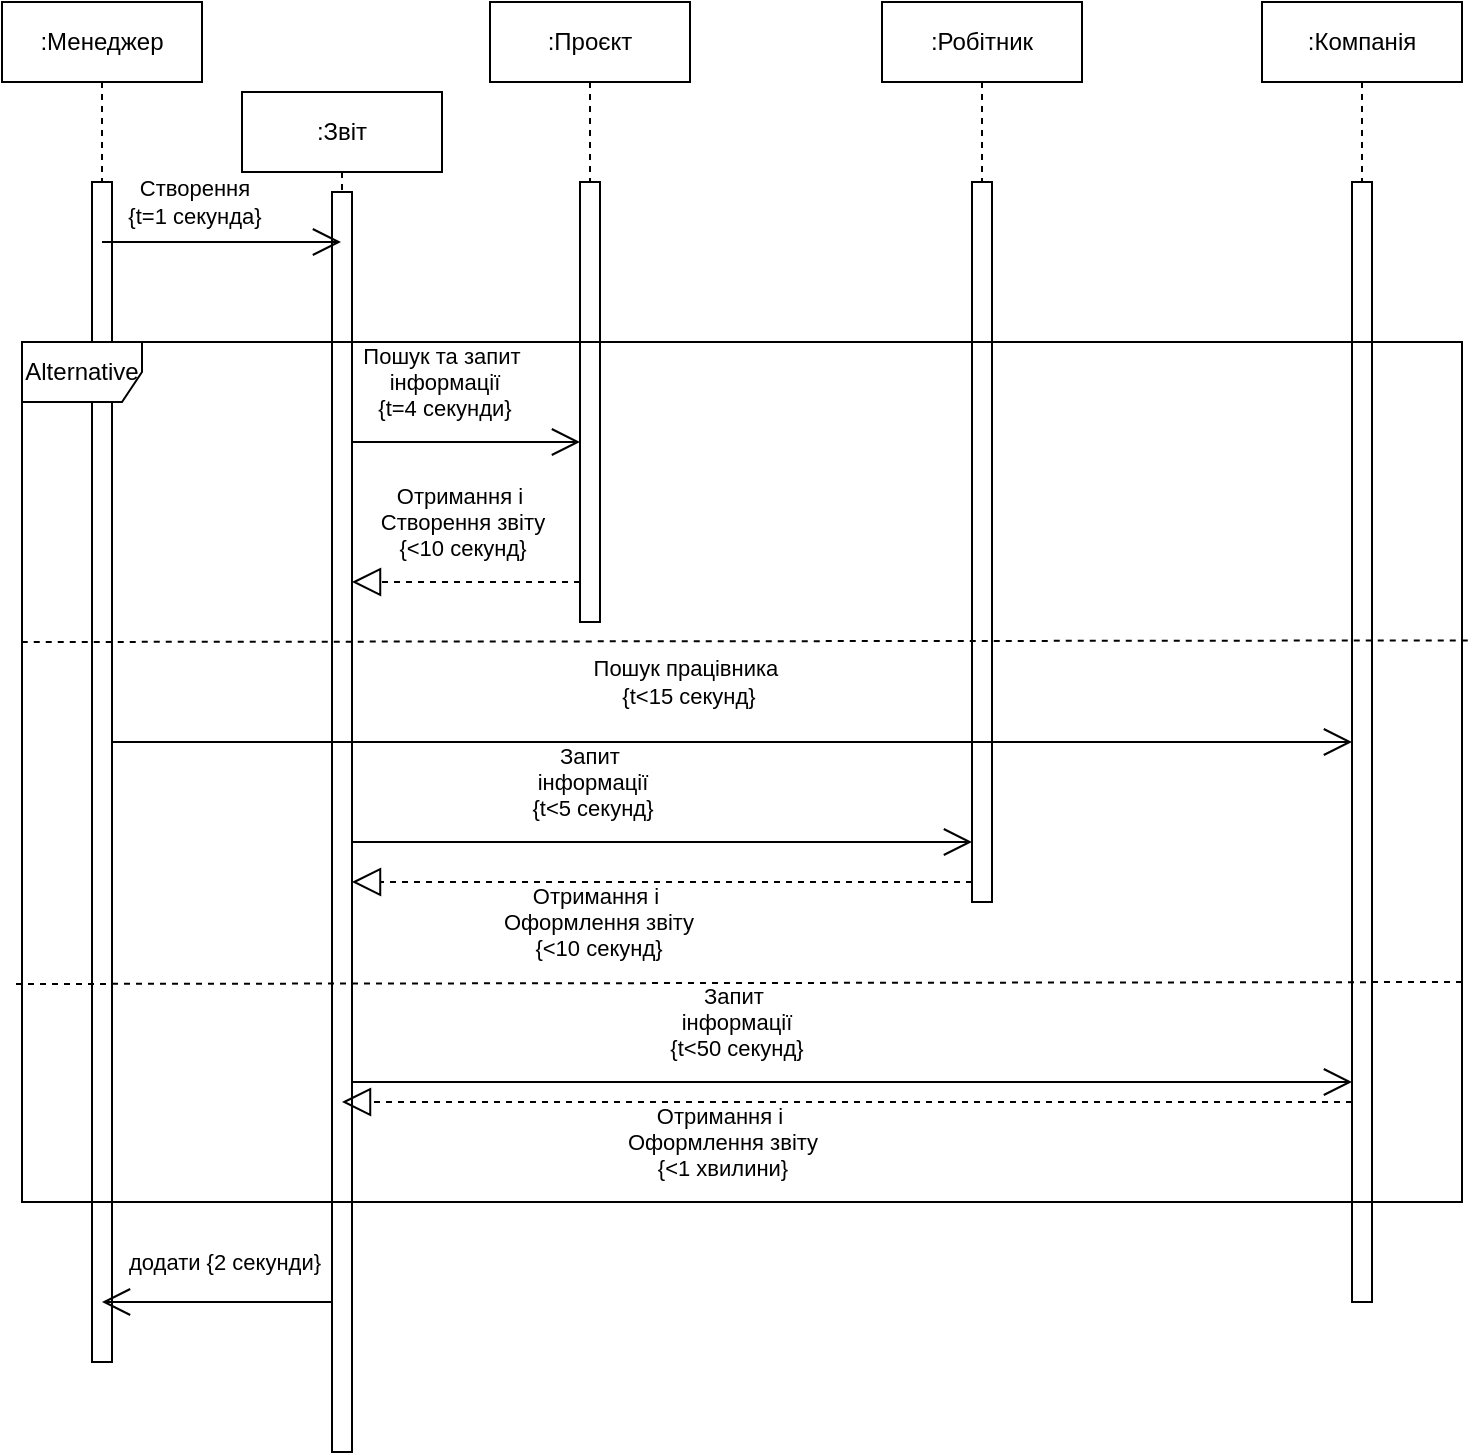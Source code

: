 <mxfile version="24.3.1" type="github">
  <diagram name="Сторінка-1" id="ZnFWtZYvFe9aqEBrCpGH">
    <mxGraphModel dx="1500" dy="757" grid="1" gridSize="10" guides="1" tooltips="1" connect="1" arrows="1" fold="1" page="1" pageScale="1" pageWidth="827" pageHeight="1169" math="0" shadow="0">
      <root>
        <mxCell id="0" />
        <mxCell id="1" parent="0" />
        <mxCell id="QRCtdJCTEQNHworazBfF-2" value=":Менеджер" style="shape=umlLifeline;perimeter=lifelinePerimeter;whiteSpace=wrap;html=1;container=1;dropTarget=0;collapsible=0;recursiveResize=0;outlineConnect=0;portConstraint=eastwest;newEdgeStyle={&quot;curved&quot;:0,&quot;rounded&quot;:0};" vertex="1" parent="1">
          <mxGeometry x="70" y="200" width="100" height="680" as="geometry" />
        </mxCell>
        <mxCell id="QRCtdJCTEQNHworazBfF-3" value="" style="html=1;points=[[0,0,0,0,5],[0,1,0,0,-5],[1,0,0,0,5],[1,1,0,0,-5]];perimeter=orthogonalPerimeter;outlineConnect=0;targetShapes=umlLifeline;portConstraint=eastwest;newEdgeStyle={&quot;curved&quot;:0,&quot;rounded&quot;:0};" vertex="1" parent="QRCtdJCTEQNHworazBfF-2">
          <mxGeometry x="45" y="90" width="10" height="590" as="geometry" />
        </mxCell>
        <mxCell id="QRCtdJCTEQNHworazBfF-4" value=":Робітник" style="shape=umlLifeline;perimeter=lifelinePerimeter;whiteSpace=wrap;html=1;container=1;dropTarget=0;collapsible=0;recursiveResize=0;outlineConnect=0;portConstraint=eastwest;newEdgeStyle={&quot;curved&quot;:0,&quot;rounded&quot;:0};" vertex="1" parent="1">
          <mxGeometry x="510" y="200" width="100" height="450" as="geometry" />
        </mxCell>
        <mxCell id="QRCtdJCTEQNHworazBfF-5" value="" style="html=1;points=[[0,0,0,0,5],[0,1,0,0,-5],[1,0,0,0,5],[1,1,0,0,-5]];perimeter=orthogonalPerimeter;outlineConnect=0;targetShapes=umlLifeline;portConstraint=eastwest;newEdgeStyle={&quot;curved&quot;:0,&quot;rounded&quot;:0};" vertex="1" parent="QRCtdJCTEQNHworazBfF-4">
          <mxGeometry x="45" y="90" width="10" height="360" as="geometry" />
        </mxCell>
        <mxCell id="QRCtdJCTEQNHworazBfF-6" value=":Компанія" style="shape=umlLifeline;perimeter=lifelinePerimeter;whiteSpace=wrap;html=1;container=1;dropTarget=0;collapsible=0;recursiveResize=0;outlineConnect=0;portConstraint=eastwest;newEdgeStyle={&quot;curved&quot;:0,&quot;rounded&quot;:0};" vertex="1" parent="1">
          <mxGeometry x="700" y="200" width="100" height="650" as="geometry" />
        </mxCell>
        <mxCell id="QRCtdJCTEQNHworazBfF-7" value="" style="html=1;points=[[0,0,0,0,5],[0,1,0,0,-5],[1,0,0,0,5],[1,1,0,0,-5]];perimeter=orthogonalPerimeter;outlineConnect=0;targetShapes=umlLifeline;portConstraint=eastwest;newEdgeStyle={&quot;curved&quot;:0,&quot;rounded&quot;:0};" vertex="1" parent="QRCtdJCTEQNHworazBfF-6">
          <mxGeometry x="45" y="90" width="10" height="560" as="geometry" />
        </mxCell>
        <mxCell id="QRCtdJCTEQNHworazBfF-8" value=":Проєкт" style="shape=umlLifeline;perimeter=lifelinePerimeter;whiteSpace=wrap;html=1;container=1;dropTarget=0;collapsible=0;recursiveResize=0;outlineConnect=0;portConstraint=eastwest;newEdgeStyle={&quot;curved&quot;:0,&quot;rounded&quot;:0};" vertex="1" parent="1">
          <mxGeometry x="314" y="200" width="100" height="310" as="geometry" />
        </mxCell>
        <mxCell id="QRCtdJCTEQNHworazBfF-9" value="" style="html=1;points=[[0,0,0,0,5],[0,1,0,0,-5],[1,0,0,0,5],[1,1,0,0,-5]];perimeter=orthogonalPerimeter;outlineConnect=0;targetShapes=umlLifeline;portConstraint=eastwest;newEdgeStyle={&quot;curved&quot;:0,&quot;rounded&quot;:0};" vertex="1" parent="QRCtdJCTEQNHworazBfF-8">
          <mxGeometry x="45" y="90" width="10" height="220" as="geometry" />
        </mxCell>
        <mxCell id="QRCtdJCTEQNHworazBfF-10" value=":Звіт" style="shape=umlLifeline;perimeter=lifelinePerimeter;whiteSpace=wrap;html=1;container=1;dropTarget=0;collapsible=0;recursiveResize=0;outlineConnect=0;portConstraint=eastwest;newEdgeStyle={&quot;curved&quot;:0,&quot;rounded&quot;:0};" vertex="1" parent="1">
          <mxGeometry x="190" y="245" width="100" height="680" as="geometry" />
        </mxCell>
        <mxCell id="QRCtdJCTEQNHworazBfF-11" value="" style="html=1;points=[[0,0,0,0,5],[0,1,0,0,-5],[1,0,0,0,5],[1,1,0,0,-5]];perimeter=orthogonalPerimeter;outlineConnect=0;targetShapes=umlLifeline;portConstraint=eastwest;newEdgeStyle={&quot;curved&quot;:0,&quot;rounded&quot;:0};" vertex="1" parent="QRCtdJCTEQNHworazBfF-10">
          <mxGeometry x="45" y="50" width="10" height="630" as="geometry" />
        </mxCell>
        <mxCell id="QRCtdJCTEQNHworazBfF-13" value="Alternative" style="shape=umlFrame;whiteSpace=wrap;html=1;pointerEvents=0;" vertex="1" parent="1">
          <mxGeometry x="80" y="370" width="720" height="430" as="geometry" />
        </mxCell>
        <mxCell id="QRCtdJCTEQNHworazBfF-15" value="" style="html=1;verticalAlign=bottom;endArrow=none;dashed=1;endSize=8;curved=0;rounded=0;endFill=0;exitX=1.004;exitY=0.347;exitDx=0;exitDy=0;exitPerimeter=0;" edge="1" parent="1" source="QRCtdJCTEQNHworazBfF-13">
          <mxGeometry relative="1" as="geometry">
            <mxPoint x="160" y="520" as="sourcePoint" />
            <mxPoint x="80" y="520" as="targetPoint" />
          </mxGeometry>
        </mxCell>
        <mxCell id="QRCtdJCTEQNHworazBfF-16" value="" style="endArrow=open;endFill=1;endSize=12;html=1;rounded=0;" edge="1" parent="1" source="QRCtdJCTEQNHworazBfF-2" target="QRCtdJCTEQNHworazBfF-10">
          <mxGeometry width="160" relative="1" as="geometry">
            <mxPoint x="119.548" y="330" as="sourcePoint" />
            <mxPoint x="235" y="330" as="targetPoint" />
            <Array as="points">
              <mxPoint x="170" y="320" />
            </Array>
          </mxGeometry>
        </mxCell>
        <mxCell id="QRCtdJCTEQNHworazBfF-17" value="Створення&lt;div&gt;{t=1 секунда}&lt;/div&gt;" style="edgeLabel;html=1;align=center;verticalAlign=middle;resizable=0;points=[];" vertex="1" connectable="0" parent="QRCtdJCTEQNHworazBfF-16">
          <mxGeometry x="-0.241" y="-1" relative="1" as="geometry">
            <mxPoint y="-21" as="offset" />
          </mxGeometry>
        </mxCell>
        <mxCell id="QRCtdJCTEQNHworazBfF-18" value="" style="endArrow=open;endFill=1;endSize=12;html=1;rounded=0;" edge="1" parent="1" source="QRCtdJCTEQNHworazBfF-11" target="QRCtdJCTEQNHworazBfF-2">
          <mxGeometry width="160" relative="1" as="geometry">
            <mxPoint x="310" y="610" as="sourcePoint" />
            <mxPoint x="470" y="610" as="targetPoint" />
            <Array as="points">
              <mxPoint x="180" y="850" />
            </Array>
          </mxGeometry>
        </mxCell>
        <mxCell id="QRCtdJCTEQNHworazBfF-19" value="додати {2 секунди}" style="edgeLabel;html=1;align=center;verticalAlign=middle;resizable=0;points=[];" vertex="1" connectable="0" parent="QRCtdJCTEQNHworazBfF-18">
          <mxGeometry x="0.279" y="1" relative="1" as="geometry">
            <mxPoint x="19" y="-21" as="offset" />
          </mxGeometry>
        </mxCell>
        <mxCell id="QRCtdJCTEQNHworazBfF-20" value="" style="html=1;verticalAlign=bottom;endArrow=none;dashed=1;endSize=8;curved=0;rounded=0;endFill=0;exitX=1.004;exitY=0.347;exitDx=0;exitDy=0;exitPerimeter=0;" edge="1" parent="1">
          <mxGeometry relative="1" as="geometry">
            <mxPoint x="800" y="690" as="sourcePoint" />
            <mxPoint x="77" y="691" as="targetPoint" />
          </mxGeometry>
        </mxCell>
        <mxCell id="QRCtdJCTEQNHworazBfF-21" value="" style="endArrow=open;endFill=1;endSize=12;html=1;rounded=0;" edge="1" parent="1" source="QRCtdJCTEQNHworazBfF-11" target="QRCtdJCTEQNHworazBfF-9">
          <mxGeometry width="160" relative="1" as="geometry">
            <mxPoint x="240" y="420" as="sourcePoint" />
            <mxPoint x="355" y="420" as="targetPoint" />
            <Array as="points">
              <mxPoint x="290" y="420" />
            </Array>
          </mxGeometry>
        </mxCell>
        <mxCell id="QRCtdJCTEQNHworazBfF-22" value="Пошук та запит&amp;nbsp;&lt;div&gt;інформації&lt;div&gt;{t=4 секунди}&lt;/div&gt;&lt;/div&gt;" style="edgeLabel;html=1;align=center;verticalAlign=middle;resizable=0;points=[];" vertex="1" connectable="0" parent="QRCtdJCTEQNHworazBfF-21">
          <mxGeometry x="-0.241" y="-1" relative="1" as="geometry">
            <mxPoint x="2" y="-31" as="offset" />
          </mxGeometry>
        </mxCell>
        <mxCell id="QRCtdJCTEQNHworazBfF-24" value="" style="endArrow=block;dashed=1;endFill=0;endSize=12;html=1;rounded=0;" edge="1" parent="1" source="QRCtdJCTEQNHworazBfF-9" target="QRCtdJCTEQNHworazBfF-11">
          <mxGeometry width="160" relative="1" as="geometry">
            <mxPoint x="310" y="440" as="sourcePoint" />
            <mxPoint x="470" y="440" as="targetPoint" />
            <Array as="points">
              <mxPoint x="310" y="490" />
            </Array>
          </mxGeometry>
        </mxCell>
        <mxCell id="QRCtdJCTEQNHworazBfF-25" value="Отримання і&amp;nbsp;&lt;div&gt;Створення звіту&lt;/div&gt;&lt;div&gt;{&amp;lt;10 секунд}&lt;/div&gt;" style="edgeLabel;html=1;align=center;verticalAlign=middle;resizable=0;points=[];" vertex="1" connectable="0" parent="QRCtdJCTEQNHworazBfF-24">
          <mxGeometry x="0.312" y="-2" relative="1" as="geometry">
            <mxPoint x="16" y="-28" as="offset" />
          </mxGeometry>
        </mxCell>
        <mxCell id="QRCtdJCTEQNHworazBfF-26" value="" style="endArrow=open;endFill=1;endSize=12;html=1;rounded=0;" edge="1" parent="1" source="QRCtdJCTEQNHworazBfF-3" target="QRCtdJCTEQNHworazBfF-7">
          <mxGeometry width="160" relative="1" as="geometry">
            <mxPoint x="130" y="570" as="sourcePoint" />
            <mxPoint x="244" y="570" as="targetPoint" />
            <Array as="points">
              <mxPoint x="165" y="570" />
              <mxPoint x="175" y="570" />
            </Array>
          </mxGeometry>
        </mxCell>
        <mxCell id="QRCtdJCTEQNHworazBfF-27" value="Пошук працівника&amp;nbsp;&lt;div&gt;&lt;div&gt;{t&amp;lt;15 секунд}&lt;/div&gt;&lt;/div&gt;" style="edgeLabel;html=1;align=center;verticalAlign=middle;resizable=0;points=[];" vertex="1" connectable="0" parent="QRCtdJCTEQNHworazBfF-26">
          <mxGeometry x="-0.241" y="-1" relative="1" as="geometry">
            <mxPoint x="52" y="-31" as="offset" />
          </mxGeometry>
        </mxCell>
        <mxCell id="QRCtdJCTEQNHworazBfF-28" value="" style="endArrow=open;endFill=1;endSize=12;html=1;rounded=0;" edge="1" parent="1" source="QRCtdJCTEQNHworazBfF-11" target="QRCtdJCTEQNHworazBfF-5">
          <mxGeometry width="160" relative="1" as="geometry">
            <mxPoint x="270" y="620" as="sourcePoint" />
            <mxPoint x="384" y="620" as="targetPoint" />
            <Array as="points">
              <mxPoint x="315" y="620" />
            </Array>
          </mxGeometry>
        </mxCell>
        <mxCell id="QRCtdJCTEQNHworazBfF-29" value="Запит&amp;nbsp;&lt;div&gt;інформації&lt;div&gt;{t&amp;lt;5 секунд}&lt;/div&gt;&lt;/div&gt;" style="edgeLabel;html=1;align=center;verticalAlign=middle;resizable=0;points=[];" vertex="1" connectable="0" parent="QRCtdJCTEQNHworazBfF-28">
          <mxGeometry x="-0.241" y="-1" relative="1" as="geometry">
            <mxPoint x="2" y="-31" as="offset" />
          </mxGeometry>
        </mxCell>
        <mxCell id="QRCtdJCTEQNHworazBfF-31" value="" style="endArrow=block;dashed=1;endFill=0;endSize=12;html=1;rounded=0;" edge="1" parent="1" source="QRCtdJCTEQNHworazBfF-5" target="QRCtdJCTEQNHworazBfF-11">
          <mxGeometry width="160" relative="1" as="geometry">
            <mxPoint x="544" y="640" as="sourcePoint" />
            <mxPoint x="430" y="640" as="targetPoint" />
            <Array as="points">
              <mxPoint x="495" y="640" />
            </Array>
          </mxGeometry>
        </mxCell>
        <mxCell id="QRCtdJCTEQNHworazBfF-32" value="Отримання і&amp;nbsp;&lt;div&gt;Оформлення звіту&lt;/div&gt;&lt;div&gt;{&amp;lt;10 секунд}&lt;/div&gt;" style="edgeLabel;html=1;align=center;verticalAlign=middle;resizable=0;points=[];" vertex="1" connectable="0" parent="QRCtdJCTEQNHworazBfF-31">
          <mxGeometry x="0.312" y="-2" relative="1" as="geometry">
            <mxPoint x="16" y="22" as="offset" />
          </mxGeometry>
        </mxCell>
        <mxCell id="QRCtdJCTEQNHworazBfF-33" value="" style="endArrow=open;endFill=1;endSize=12;html=1;rounded=0;" edge="1" parent="1">
          <mxGeometry width="160" relative="1" as="geometry">
            <mxPoint x="245" y="740" as="sourcePoint" />
            <mxPoint x="745" y="740" as="targetPoint" />
            <Array as="points">
              <mxPoint x="320" y="740" />
              <mxPoint x="540" y="740" />
            </Array>
          </mxGeometry>
        </mxCell>
        <mxCell id="QRCtdJCTEQNHworazBfF-34" value="Запит&amp;nbsp;&lt;div&gt;інформації&lt;div&gt;{t&amp;lt;50 секунд}&lt;/div&gt;&lt;/div&gt;" style="edgeLabel;html=1;align=center;verticalAlign=middle;resizable=0;points=[];" vertex="1" connectable="0" parent="QRCtdJCTEQNHworazBfF-33">
          <mxGeometry x="-0.241" y="-1" relative="1" as="geometry">
            <mxPoint x="2" y="-31" as="offset" />
          </mxGeometry>
        </mxCell>
        <mxCell id="QRCtdJCTEQNHworazBfF-35" value="" style="endArrow=block;dashed=1;endFill=0;endSize=12;html=1;rounded=0;" edge="1" parent="1">
          <mxGeometry width="160" relative="1" as="geometry">
            <mxPoint x="745.0" y="750" as="sourcePoint" />
            <mxPoint x="240" y="750" as="targetPoint" />
            <Array as="points">
              <mxPoint x="490" y="750" />
            </Array>
          </mxGeometry>
        </mxCell>
        <mxCell id="QRCtdJCTEQNHworazBfF-36" value="Отримання і&amp;nbsp;&lt;div&gt;Оформлення звіту&lt;/div&gt;&lt;div&gt;{&amp;lt;1 хвилини}&lt;/div&gt;" style="edgeLabel;html=1;align=center;verticalAlign=middle;resizable=0;points=[];" vertex="1" connectable="0" parent="QRCtdJCTEQNHworazBfF-35">
          <mxGeometry x="0.312" y="-2" relative="1" as="geometry">
            <mxPoint x="16" y="22" as="offset" />
          </mxGeometry>
        </mxCell>
      </root>
    </mxGraphModel>
  </diagram>
</mxfile>
